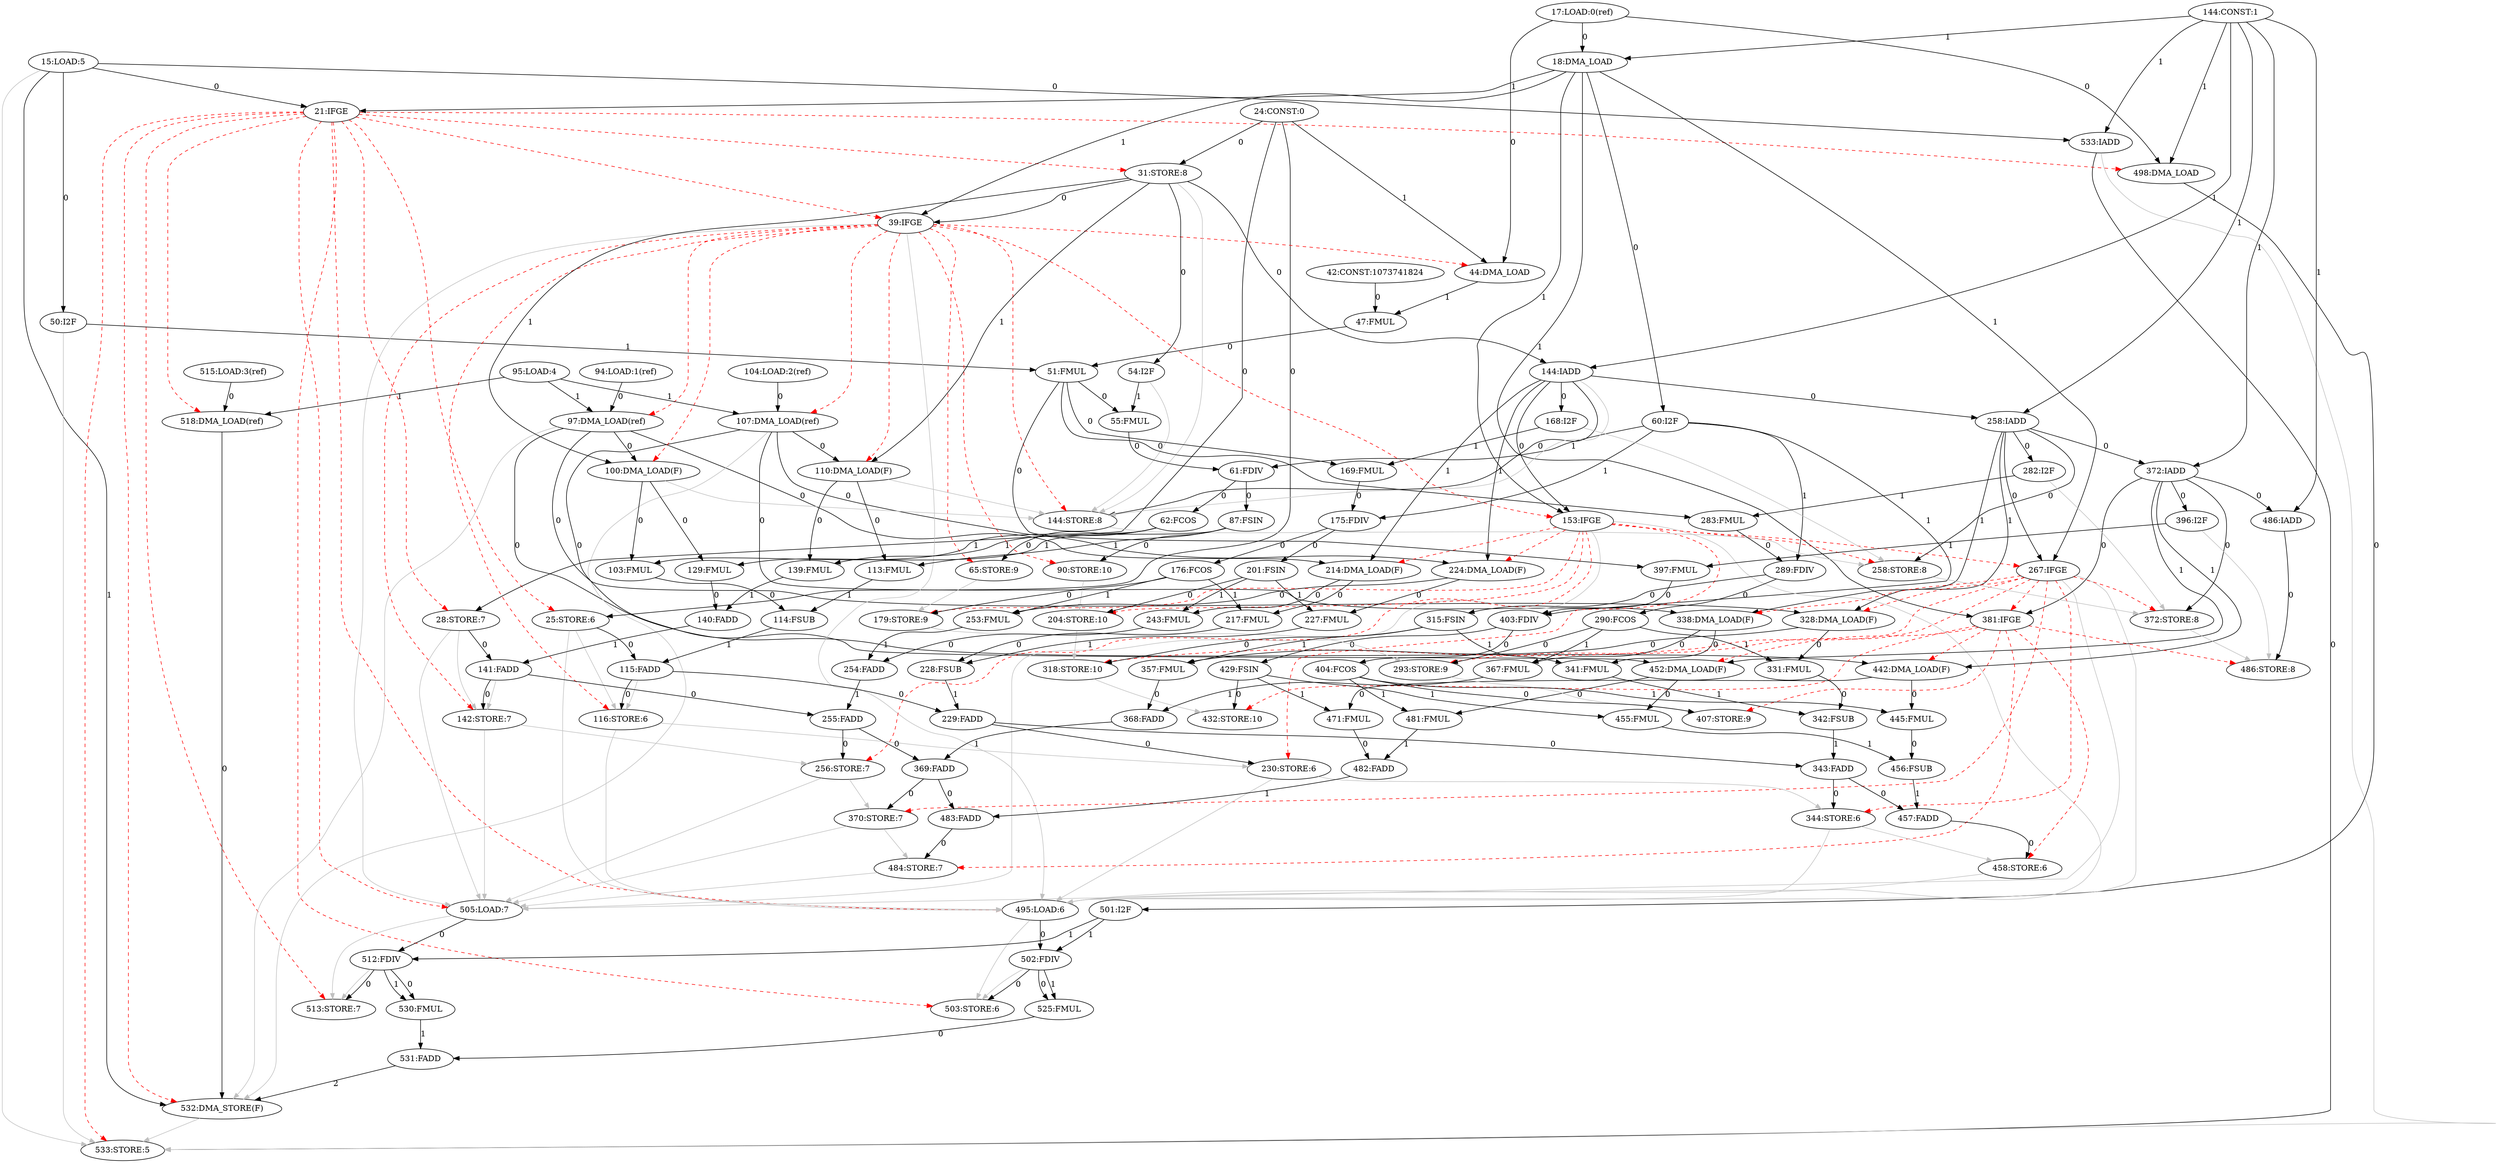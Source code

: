 digraph depgraph {
"533:IADD" -> "533:STORE:5"[label=0];
"15:LOAD:5" -> "533:STORE:5"[color=gray];
"21:IFGE" -> "533:STORE:5"[color=red,style=dashed];
"50:I2F" -> "533:STORE:5"[color=gray];
"532:DMA_STORE(F)" -> "533:STORE:5"[color=gray];
"533:IADD" -> "533:STORE:5"[color=gray];
"15:LOAD:5" -> "21:IFGE"[label=0];
"18:DMA_LOAD" -> "21:IFGE"[label=1];
"15:LOAD:5" -> "50:I2F"[label=0];
"518:DMA_LOAD(ref)" -> "532:DMA_STORE(F)"[label=0];
"15:LOAD:5" -> "532:DMA_STORE(F)"[label=1];
"531:FADD" -> "532:DMA_STORE(F)"[label=2];
"21:IFGE" -> "532:DMA_STORE(F)"[color=red,style=dashed];
"97:DMA_LOAD(ref)" -> "532:DMA_STORE(F)"[color=gray];
"107:DMA_LOAD(ref)" -> "532:DMA_STORE(F)"[color=gray];
"15:LOAD:5" -> "533:IADD"[label=0];
"144:CONST:1" -> "533:IADD"[label=1];
"17:LOAD:0(ref)" -> "18:DMA_LOAD"[label=0];
"144:CONST:1" -> "18:DMA_LOAD"[label=1];
"17:LOAD:0(ref)" -> "44:DMA_LOAD"[label=0];
"24:CONST:0" -> "44:DMA_LOAD"[label=1];
"39:IFGE" -> "44:DMA_LOAD"[color=red,style=dashed];
"17:LOAD:0(ref)" -> "498:DMA_LOAD"[label=0];
"144:CONST:1" -> "498:DMA_LOAD"[label=1];
"21:IFGE" -> "498:DMA_LOAD"[color=red,style=dashed];
"31:STORE:8" -> "39:IFGE"[label=0];
"18:DMA_LOAD" -> "39:IFGE"[label=1];
"21:IFGE" -> "39:IFGE"[color=red,style=dashed];
"18:DMA_LOAD" -> "60:I2F"[label=0];
"144:IADD" -> "153:IFGE"[label=0];
"18:DMA_LOAD" -> "153:IFGE"[label=1];
"39:IFGE" -> "153:IFGE"[color=red,style=dashed];
"258:IADD" -> "267:IFGE"[label=0];
"18:DMA_LOAD" -> "267:IFGE"[label=1];
"153:IFGE" -> "267:IFGE"[color=red,style=dashed];
"372:IADD" -> "381:IFGE"[label=0];
"18:DMA_LOAD" -> "381:IFGE"[label=1];
"267:IFGE" -> "381:IFGE"[color=red,style=dashed];
"24:CONST:0" -> "25:STORE:6"[label=0];
"21:IFGE" -> "25:STORE:6"[color=red,style=dashed];
"24:CONST:0" -> "28:STORE:7"[label=0];
"21:IFGE" -> "28:STORE:7"[color=red,style=dashed];
"24:CONST:0" -> "31:STORE:8"[label=0];
"21:IFGE" -> "31:STORE:8"[color=red,style=dashed];
"502:FDIV" -> "503:STORE:6"[label=0];
"21:IFGE" -> "503:STORE:6"[color=red,style=dashed];
"495:LOAD:6" -> "503:STORE:6"[color=gray];
"502:FDIV" -> "503:STORE:6"[color=gray];
"512:FDIV" -> "513:STORE:7"[label=0];
"21:IFGE" -> "513:STORE:7"[color=red,style=dashed];
"505:LOAD:7" -> "513:STORE:7"[color=gray];
"512:FDIV" -> "513:STORE:7"[color=gray];
"515:LOAD:3(ref)" -> "518:DMA_LOAD(ref)"[label=0];
"95:LOAD:4" -> "518:DMA_LOAD(ref)"[label=1];
"21:IFGE" -> "518:DMA_LOAD(ref)"[color=red,style=dashed];
"21:IFGE" -> "495:LOAD:6"[color=red,style=dashed];
"25:STORE:6" -> "495:LOAD:6"[color=gray];
"39:IFGE" -> "495:LOAD:6"[color=gray];
"116:STORE:6" -> "495:LOAD:6"[color=gray];
"153:IFGE" -> "495:LOAD:6"[color=gray];
"230:STORE:6" -> "495:LOAD:6"[color=gray];
"267:IFGE" -> "495:LOAD:6"[color=gray];
"344:STORE:6" -> "495:LOAD:6"[color=gray];
"458:STORE:6" -> "495:LOAD:6"[color=gray];
"21:IFGE" -> "505:LOAD:7"[color=red,style=dashed];
"28:STORE:7" -> "505:LOAD:7"[color=gray];
"39:IFGE" -> "505:LOAD:7"[color=gray];
"142:STORE:7" -> "505:LOAD:7"[color=gray];
"153:IFGE" -> "505:LOAD:7"[color=gray];
"256:STORE:7" -> "505:LOAD:7"[color=gray];
"267:IFGE" -> "505:LOAD:7"[color=gray];
"370:STORE:7" -> "505:LOAD:7"[color=gray];
"484:STORE:7" -> "505:LOAD:7"[color=gray];
"115:FADD" -> "116:STORE:6"[label=0];
"25:STORE:6" -> "116:STORE:6"[color=gray];
"39:IFGE" -> "116:STORE:6"[color=red,style=dashed];
"115:FADD" -> "116:STORE:6"[color=gray];
"25:STORE:6" -> "115:FADD"[label=0];
"114:FSUB" -> "115:FADD"[label=1];
"141:FADD" -> "142:STORE:7"[label=0];
"28:STORE:7" -> "142:STORE:7"[color=gray];
"39:IFGE" -> "142:STORE:7"[color=red,style=dashed];
"141:FADD" -> "142:STORE:7"[color=gray];
"28:STORE:7" -> "141:FADD"[label=0];
"140:FADD" -> "141:FADD"[label=1];
"144:IADD" -> "144:STORE:8"[label=0];
"31:STORE:8" -> "144:STORE:8"[color=gray];
"39:IFGE" -> "144:STORE:8"[color=red,style=dashed];
"54:I2F" -> "144:STORE:8"[color=gray];
"100:DMA_LOAD(F)" -> "144:STORE:8"[color=gray];
"110:DMA_LOAD(F)" -> "144:STORE:8"[color=gray];
"144:IADD" -> "144:STORE:8"[color=gray];
"31:STORE:8" -> "54:I2F"[label=0];
"97:DMA_LOAD(ref)" -> "100:DMA_LOAD(F)"[label=0];
"31:STORE:8" -> "100:DMA_LOAD(F)"[label=1];
"39:IFGE" -> "100:DMA_LOAD(F)"[color=red,style=dashed];
"107:DMA_LOAD(ref)" -> "110:DMA_LOAD(F)"[label=0];
"31:STORE:8" -> "110:DMA_LOAD(F)"[label=1];
"39:IFGE" -> "110:DMA_LOAD(F)"[color=red,style=dashed];
"31:STORE:8" -> "144:IADD"[label=0];
"144:CONST:1" -> "144:IADD"[label=1];
"62:FCOS" -> "65:STORE:9"[label=0];
"39:IFGE" -> "65:STORE:9"[color=red,style=dashed];
"87:FSIN" -> "90:STORE:10"[label=0];
"39:IFGE" -> "90:STORE:10"[color=red,style=dashed];
"94:LOAD:1(ref)" -> "97:DMA_LOAD(ref)"[label=0];
"95:LOAD:4" -> "97:DMA_LOAD(ref)"[label=1];
"39:IFGE" -> "97:DMA_LOAD(ref)"[color=red,style=dashed];
"104:LOAD:2(ref)" -> "107:DMA_LOAD(ref)"[label=0];
"95:LOAD:4" -> "107:DMA_LOAD(ref)"[label=1];
"39:IFGE" -> "107:DMA_LOAD(ref)"[color=red,style=dashed];
"42:CONST:1073741824" -> "47:FMUL"[label=0];
"44:DMA_LOAD" -> "47:FMUL"[label=1];
"47:FMUL" -> "51:FMUL"[label=0];
"50:I2F" -> "51:FMUL"[label=1];
"51:FMUL" -> "55:FMUL"[label=0];
"54:I2F" -> "55:FMUL"[label=1];
"51:FMUL" -> "169:FMUL"[label=0];
"168:I2F" -> "169:FMUL"[label=1];
"51:FMUL" -> "283:FMUL"[label=0];
"282:I2F" -> "283:FMUL"[label=1];
"51:FMUL" -> "397:FMUL"[label=0];
"396:I2F" -> "397:FMUL"[label=1];
"55:FMUL" -> "61:FDIV"[label=0];
"60:I2F" -> "61:FDIV"[label=1];
"169:FMUL" -> "175:FDIV"[label=0];
"60:I2F" -> "175:FDIV"[label=1];
"283:FMUL" -> "289:FDIV"[label=0];
"60:I2F" -> "289:FDIV"[label=1];
"397:FMUL" -> "403:FDIV"[label=0];
"60:I2F" -> "403:FDIV"[label=1];
"61:FDIV" -> "62:FCOS"[label=0];
"61:FDIV" -> "87:FSIN"[label=0];
"100:DMA_LOAD(F)" -> "103:FMUL"[label=0];
"62:FCOS" -> "103:FMUL"[label=1];
"110:DMA_LOAD(F)" -> "139:FMUL"[label=0];
"62:FCOS" -> "139:FMUL"[label=1];
"176:FCOS" -> "179:STORE:9"[label=0];
"65:STORE:9" -> "179:STORE:9"[color=gray];
"153:IFGE" -> "179:STORE:9"[color=red,style=dashed];
"110:DMA_LOAD(F)" -> "113:FMUL"[label=0];
"87:FSIN" -> "113:FMUL"[label=1];
"100:DMA_LOAD(F)" -> "129:FMUL"[label=0];
"87:FSIN" -> "129:FMUL"[label=1];
"201:FSIN" -> "204:STORE:10"[label=0];
"90:STORE:10" -> "204:STORE:10"[color=gray];
"153:IFGE" -> "204:STORE:10"[color=red,style=dashed];
"97:DMA_LOAD(ref)" -> "214:DMA_LOAD(F)"[label=0];
"144:IADD" -> "214:DMA_LOAD(F)"[label=1];
"153:IFGE" -> "214:DMA_LOAD(F)"[color=red,style=dashed];
"97:DMA_LOAD(ref)" -> "328:DMA_LOAD(F)"[label=0];
"258:IADD" -> "328:DMA_LOAD(F)"[label=1];
"267:IFGE" -> "328:DMA_LOAD(F)"[color=red,style=dashed];
"97:DMA_LOAD(ref)" -> "442:DMA_LOAD(F)"[label=0];
"372:IADD" -> "442:DMA_LOAD(F)"[label=1];
"381:IFGE" -> "442:DMA_LOAD(F)"[color=red,style=dashed];
"103:FMUL" -> "114:FSUB"[label=0];
"113:FMUL" -> "114:FSUB"[label=1];
"107:DMA_LOAD(ref)" -> "224:DMA_LOAD(F)"[label=0];
"144:IADD" -> "224:DMA_LOAD(F)"[label=1];
"153:IFGE" -> "224:DMA_LOAD(F)"[color=red,style=dashed];
"107:DMA_LOAD(ref)" -> "338:DMA_LOAD(F)"[label=0];
"258:IADD" -> "338:DMA_LOAD(F)"[label=1];
"267:IFGE" -> "338:DMA_LOAD(F)"[color=red,style=dashed];
"107:DMA_LOAD(ref)" -> "452:DMA_LOAD(F)"[label=0];
"372:IADD" -> "452:DMA_LOAD(F)"[label=1];
"381:IFGE" -> "452:DMA_LOAD(F)"[color=red,style=dashed];
"115:FADD" -> "229:FADD"[label=0];
"228:FSUB" -> "229:FADD"[label=1];
"229:FADD" -> "230:STORE:6"[label=0];
"116:STORE:6" -> "230:STORE:6"[color=gray];
"153:IFGE" -> "230:STORE:6"[color=red,style=dashed];
"129:FMUL" -> "140:FADD"[label=0];
"139:FMUL" -> "140:FADD"[label=1];
"141:FADD" -> "255:FADD"[label=0];
"254:FADD" -> "255:FADD"[label=1];
"255:FADD" -> "256:STORE:7"[label=0];
"142:STORE:7" -> "256:STORE:7"[color=gray];
"153:IFGE" -> "256:STORE:7"[color=red,style=dashed];
"144:IADD" -> "258:IADD"[label=0];
"144:CONST:1" -> "258:IADD"[label=1];
"144:IADD" -> "168:I2F"[label=0];
"258:IADD" -> "372:IADD"[label=0];
"144:CONST:1" -> "372:IADD"[label=1];
"372:IADD" -> "486:IADD"[label=0];
"144:CONST:1" -> "486:IADD"[label=1];
"258:IADD" -> "258:STORE:8"[label=0];
"144:STORE:8" -> "258:STORE:8"[color=gray];
"153:IFGE" -> "258:STORE:8"[color=red,style=dashed];
"168:I2F" -> "258:STORE:8"[color=gray];
"175:FDIV" -> "176:FCOS"[label=0];
"175:FDIV" -> "201:FSIN"[label=0];
"214:DMA_LOAD(F)" -> "217:FMUL"[label=0];
"176:FCOS" -> "217:FMUL"[label=1];
"224:DMA_LOAD(F)" -> "253:FMUL"[label=0];
"176:FCOS" -> "253:FMUL"[label=1];
"290:FCOS" -> "293:STORE:9"[label=0];
"179:STORE:9" -> "293:STORE:9"[color=gray];
"267:IFGE" -> "293:STORE:9"[color=red,style=dashed];
"224:DMA_LOAD(F)" -> "227:FMUL"[label=0];
"201:FSIN" -> "227:FMUL"[label=1];
"214:DMA_LOAD(F)" -> "243:FMUL"[label=0];
"201:FSIN" -> "243:FMUL"[label=1];
"315:FSIN" -> "318:STORE:10"[label=0];
"204:STORE:10" -> "318:STORE:10"[color=gray];
"267:IFGE" -> "318:STORE:10"[color=red,style=dashed];
"217:FMUL" -> "228:FSUB"[label=0];
"227:FMUL" -> "228:FSUB"[label=1];
"229:FADD" -> "343:FADD"[label=0];
"342:FSUB" -> "343:FADD"[label=1];
"343:FADD" -> "344:STORE:6"[label=0];
"230:STORE:6" -> "344:STORE:6"[color=gray];
"267:IFGE" -> "344:STORE:6"[color=red,style=dashed];
"243:FMUL" -> "254:FADD"[label=0];
"253:FMUL" -> "254:FADD"[label=1];
"255:FADD" -> "369:FADD"[label=0];
"368:FADD" -> "369:FADD"[label=1];
"369:FADD" -> "370:STORE:7"[label=0];
"256:STORE:7" -> "370:STORE:7"[color=gray];
"267:IFGE" -> "370:STORE:7"[color=red,style=dashed];
"258:IADD" -> "282:I2F"[label=0];
"372:IADD" -> "372:STORE:8"[label=0];
"258:STORE:8" -> "372:STORE:8"[color=gray];
"267:IFGE" -> "372:STORE:8"[color=red,style=dashed];
"282:I2F" -> "372:STORE:8"[color=gray];
"289:FDIV" -> "290:FCOS"[label=0];
"289:FDIV" -> "315:FSIN"[label=0];
"328:DMA_LOAD(F)" -> "331:FMUL"[label=0];
"290:FCOS" -> "331:FMUL"[label=1];
"338:DMA_LOAD(F)" -> "367:FMUL"[label=0];
"290:FCOS" -> "367:FMUL"[label=1];
"404:FCOS" -> "407:STORE:9"[label=0];
"293:STORE:9" -> "407:STORE:9"[color=gray];
"381:IFGE" -> "407:STORE:9"[color=red,style=dashed];
"338:DMA_LOAD(F)" -> "341:FMUL"[label=0];
"315:FSIN" -> "341:FMUL"[label=1];
"328:DMA_LOAD(F)" -> "357:FMUL"[label=0];
"315:FSIN" -> "357:FMUL"[label=1];
"429:FSIN" -> "432:STORE:10"[label=0];
"318:STORE:10" -> "432:STORE:10"[color=gray];
"381:IFGE" -> "432:STORE:10"[color=red,style=dashed];
"331:FMUL" -> "342:FSUB"[label=0];
"341:FMUL" -> "342:FSUB"[label=1];
"343:FADD" -> "457:FADD"[label=0];
"456:FSUB" -> "457:FADD"[label=1];
"457:FADD" -> "458:STORE:6"[label=0];
"344:STORE:6" -> "458:STORE:6"[color=gray];
"381:IFGE" -> "458:STORE:6"[color=red,style=dashed];
"357:FMUL" -> "368:FADD"[label=0];
"367:FMUL" -> "368:FADD"[label=1];
"369:FADD" -> "483:FADD"[label=0];
"482:FADD" -> "483:FADD"[label=1];
"483:FADD" -> "484:STORE:7"[label=0];
"370:STORE:7" -> "484:STORE:7"[color=gray];
"381:IFGE" -> "484:STORE:7"[color=red,style=dashed];
"372:IADD" -> "396:I2F"[label=0];
"486:IADD" -> "486:STORE:8"[label=0];
"372:STORE:8" -> "486:STORE:8"[color=gray];
"381:IFGE" -> "486:STORE:8"[color=red,style=dashed];
"396:I2F" -> "486:STORE:8"[color=gray];
"403:FDIV" -> "404:FCOS"[label=0];
"403:FDIV" -> "429:FSIN"[label=0];
"442:DMA_LOAD(F)" -> "445:FMUL"[label=0];
"404:FCOS" -> "445:FMUL"[label=1];
"452:DMA_LOAD(F)" -> "481:FMUL"[label=0];
"404:FCOS" -> "481:FMUL"[label=1];
"452:DMA_LOAD(F)" -> "455:FMUL"[label=0];
"429:FSIN" -> "455:FMUL"[label=1];
"442:DMA_LOAD(F)" -> "471:FMUL"[label=0];
"429:FSIN" -> "471:FMUL"[label=1];
"445:FMUL" -> "456:FSUB"[label=0];
"455:FMUL" -> "456:FSUB"[label=1];
"471:FMUL" -> "482:FADD"[label=0];
"481:FMUL" -> "482:FADD"[label=1];
"495:LOAD:6" -> "502:FDIV"[label=0];
"501:I2F" -> "502:FDIV"[label=1];
"498:DMA_LOAD" -> "501:I2F"[label=0];
"505:LOAD:7" -> "512:FDIV"[label=0];
"501:I2F" -> "512:FDIV"[label=1];
"502:FDIV" -> "525:FMUL"[label=0];
"502:FDIV" -> "525:FMUL"[label=1];
"512:FDIV" -> "530:FMUL"[label=0];
"512:FDIV" -> "530:FMUL"[label=1];
"525:FMUL" -> "531:FADD"[label=0];
"530:FMUL" -> "531:FADD"[label=1];
}